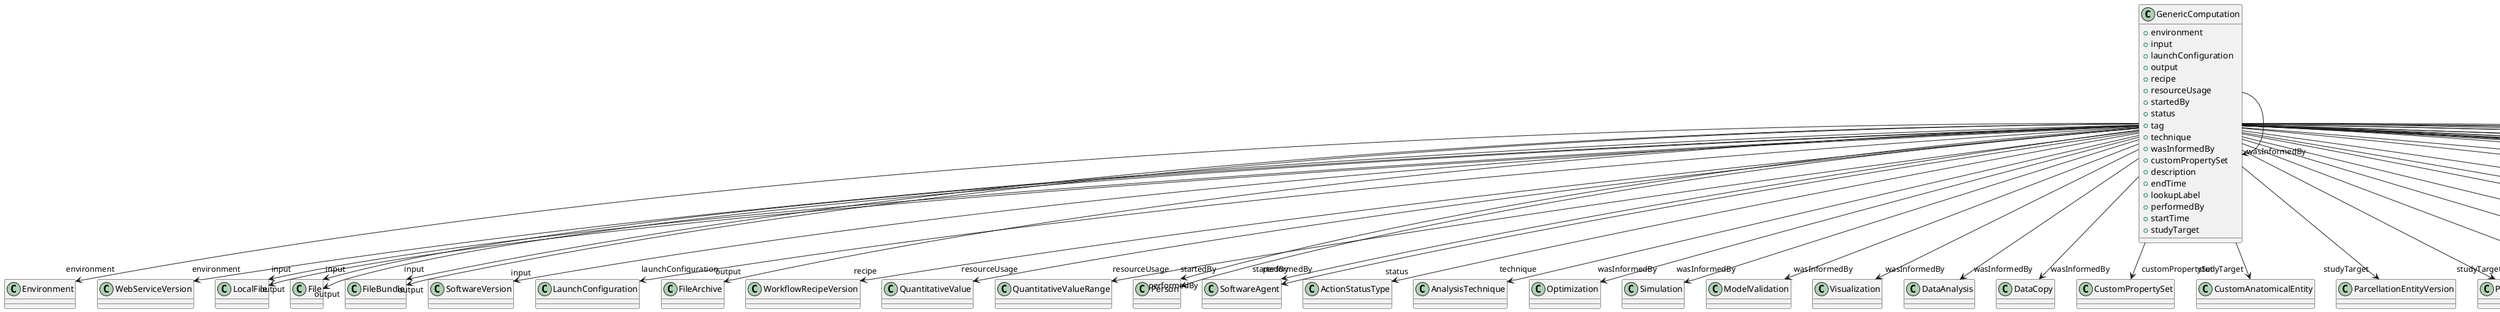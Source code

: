 @startuml
class GenericComputation {
+environment
+input
+launchConfiguration
+output
+recipe
+resourceUsage
+startedBy
+status
+tag
+technique
+wasInformedBy
+customPropertySet
+description
+endTime
+lookupLabel
+performedBy
+startTime
+studyTarget

}
GenericComputation -d-> "environment" Environment
GenericComputation -d-> "environment" WebServiceVersion
GenericComputation -d-> "input" LocalFile
GenericComputation -d-> "input" File
GenericComputation -d-> "input" FileBundle
GenericComputation -d-> "input" SoftwareVersion
GenericComputation -d-> "launchConfiguration" LaunchConfiguration
GenericComputation -d-> "output" LocalFile
GenericComputation -d-> "output" File
GenericComputation -d-> "output" FileArchive
GenericComputation -d-> "output" FileBundle
GenericComputation -d-> "recipe" WorkflowRecipeVersion
GenericComputation -d-> "resourceUsage" QuantitativeValue
GenericComputation -d-> "resourceUsage" QuantitativeValueRange
GenericComputation -d-> "startedBy" Person
GenericComputation -d-> "startedBy" SoftwareAgent
GenericComputation -d-> "status" ActionStatusType
GenericComputation -d-> "technique" AnalysisTechnique
GenericComputation -d-> "wasInformedBy" Optimization
GenericComputation -d-> "wasInformedBy" Simulation
GenericComputation -d-> "wasInformedBy" GenericComputation
GenericComputation -d-> "wasInformedBy" ModelValidation
GenericComputation -d-> "wasInformedBy" Visualization
GenericComputation -d-> "wasInformedBy" DataAnalysis
GenericComputation -d-> "wasInformedBy" DataCopy
GenericComputation -d-> "customPropertySet" CustomPropertySet
GenericComputation -d-> "performedBy" Person
GenericComputation -d-> "performedBy" SoftwareAgent
GenericComputation -d-> "studyTarget" CustomAnatomicalEntity
GenericComputation -d-> "studyTarget" ParcellationEntityVersion
GenericComputation -d-> "studyTarget" ParcellationEntity
GenericComputation -d-> "studyTarget" OpticalStimulusType
GenericComputation -d-> "studyTarget" OrganismSubstance
GenericComputation -d-> "studyTarget" ElectricalStimulusType
GenericComputation -d-> "studyTarget" SubcellularEntity
GenericComputation -d-> "studyTarget" AuditoryStimulusType
GenericComputation -d-> "studyTarget" OlfactoryStimulusType
GenericComputation -d-> "studyTarget" DiseaseModel
GenericComputation -d-> "studyTarget" Disease
GenericComputation -d-> "studyTarget" Species
GenericComputation -d-> "studyTarget" UBERONParcellation
GenericComputation -d-> "studyTarget" BreedingType
GenericComputation -d-> "studyTarget" BiologicalOrder
GenericComputation -d-> "studyTarget" CellType
GenericComputation -d-> "studyTarget" OrganismSystem
GenericComputation -d-> "studyTarget" Organ
GenericComputation -d-> "studyTarget" GeneticStrainType
GenericComputation -d-> "studyTarget" CellCultureType
GenericComputation -d-> "studyTarget" Handedness
GenericComputation -d-> "studyTarget" MolecularEntity
GenericComputation -d-> "studyTarget" BiologicalSex
GenericComputation -d-> "studyTarget" GustatoryStimulusType
GenericComputation -d-> "studyTarget" VisualStimulusType
GenericComputation -d-> "studyTarget" TactileStimulusType
GenericComputation -d-> "studyTarget" TermSuggestion

@enduml
